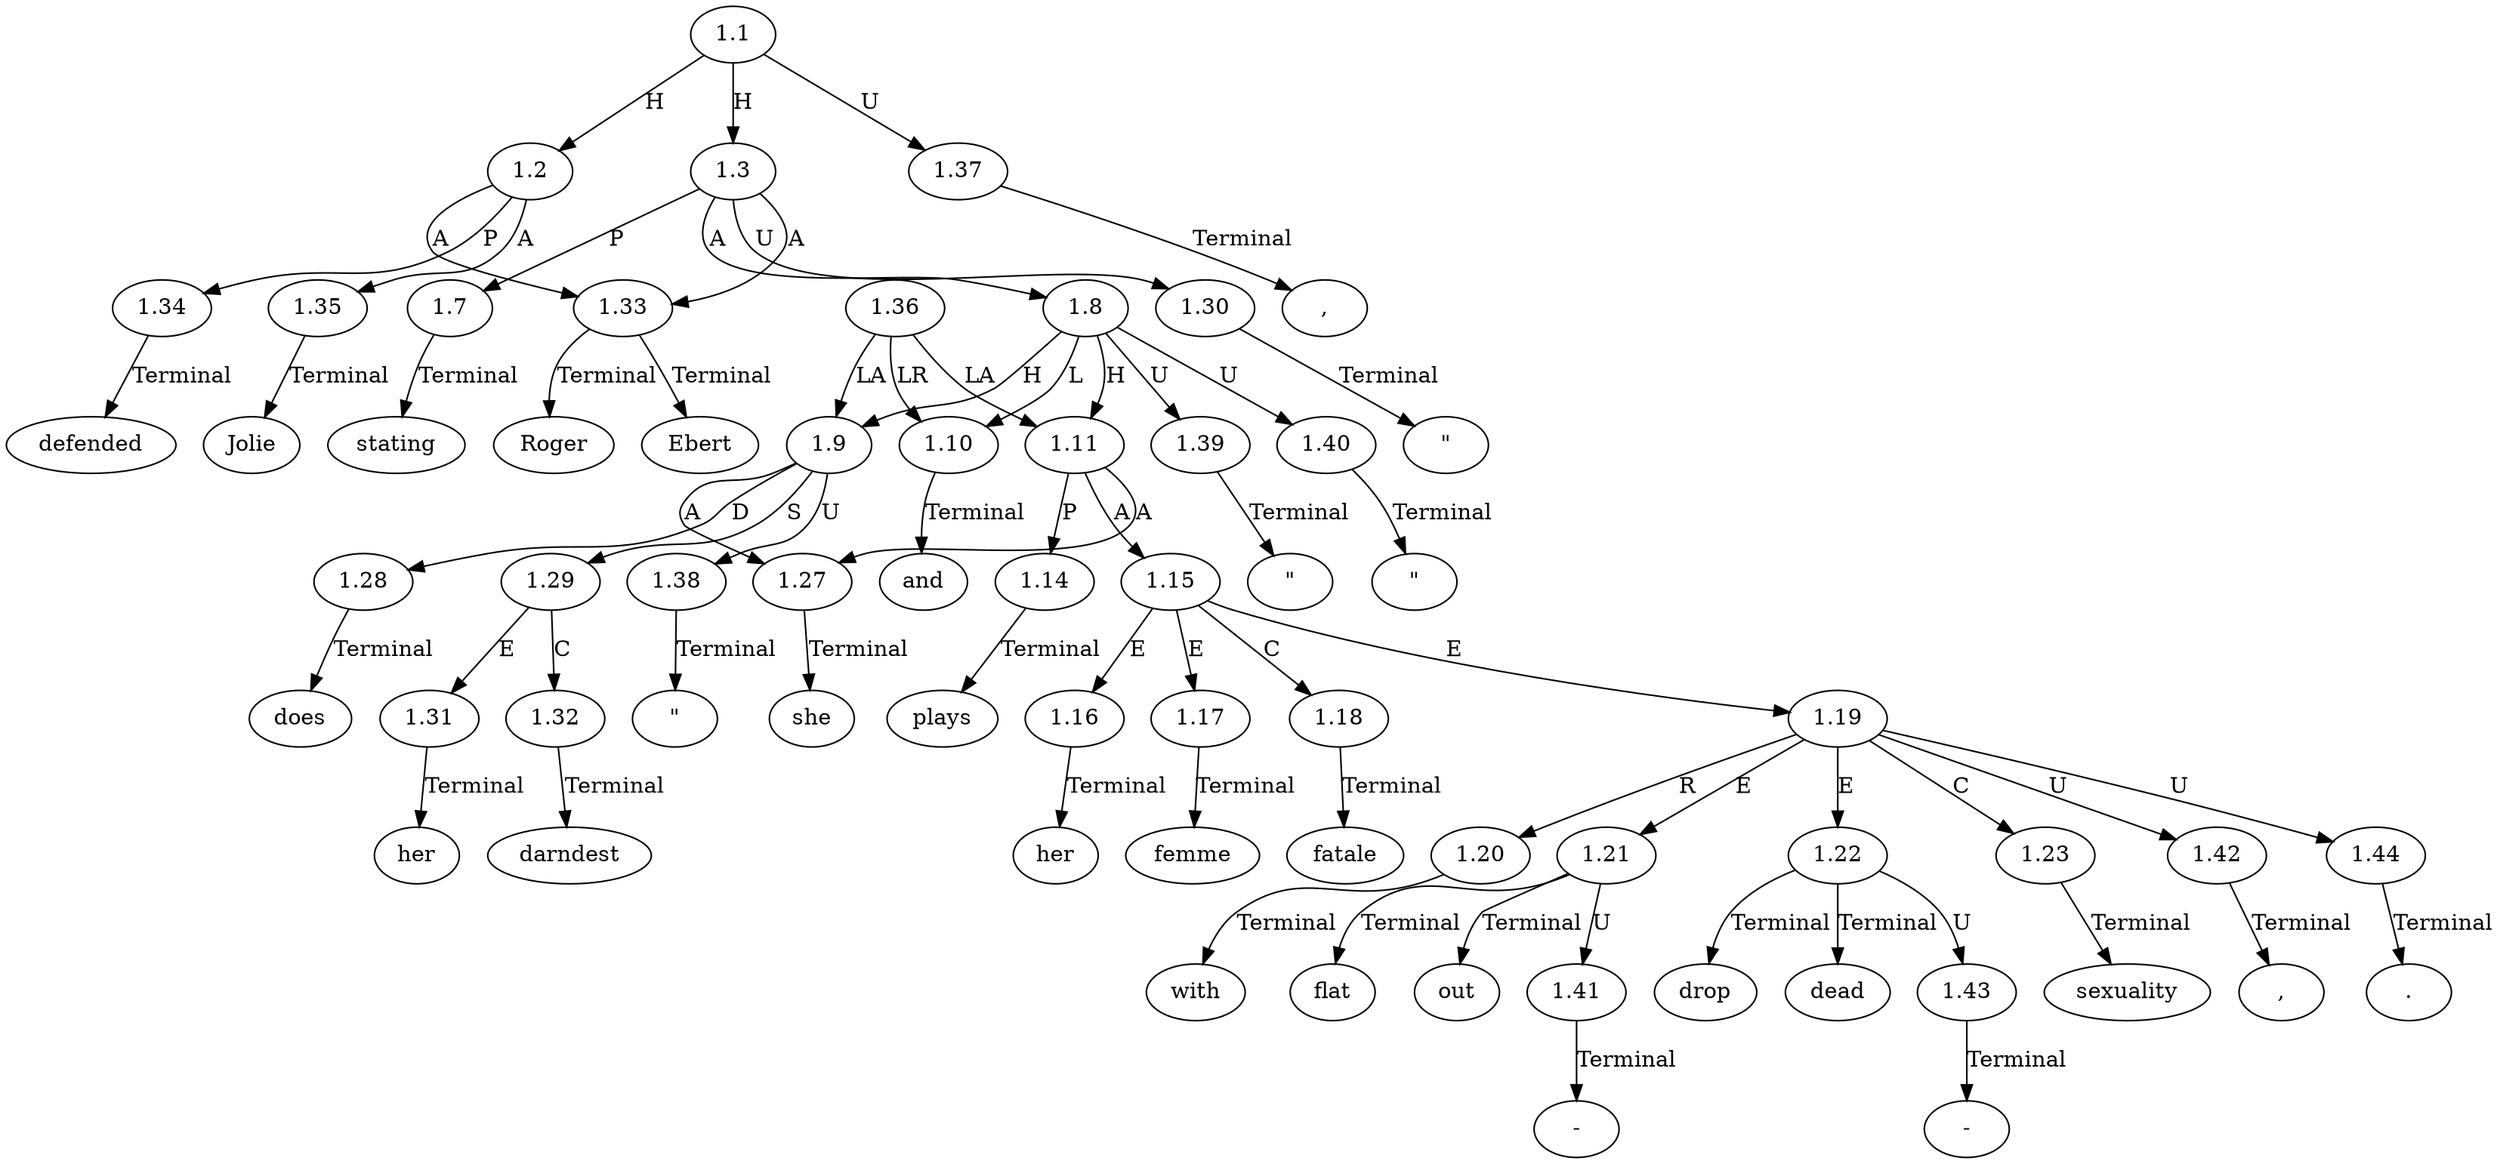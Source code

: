 // Graph
digraph {
	0.1 [label="\"" ordering=out]
	0.10 [label=does ordering=out]
	0.11 [label=her ordering=out]
	0.12 [label=darndest ordering=out]
	0.13 [label="\"" ordering=out]
	0.14 [label=and ordering=out]
	0.15 [label="\"" ordering=out]
	0.16 [label=plays ordering=out]
	0.17 [label=her ordering=out]
	0.18 [label=femme ordering=out]
	0.19 [label=fatale ordering=out]
	0.2 [label=Roger ordering=out]
	0.20 [label=with ordering=out]
	0.21 [label=flat ordering=out]
	0.22 [label="-" ordering=out]
	0.23 [label=out ordering=out]
	0.24 [label="," ordering=out]
	0.25 [label=drop ordering=out]
	0.26 [label="-" ordering=out]
	0.27 [label=dead ordering=out]
	0.28 [label=sexuality ordering=out]
	0.29 [label="." ordering=out]
	0.3 [label=Ebert ordering=out]
	0.4 [label=defended ordering=out]
	0.5 [label=Jolie ordering=out]
	0.6 [label="," ordering=out]
	0.7 [label=stating ordering=out]
	0.8 [label=she ordering=out]
	0.9 [label="\"" ordering=out]
	1.1 [label=1.1 ordering=out]
	1.2 [label=1.2 ordering=out]
	1.3 [label=1.3 ordering=out]
	1.7 [label=1.7 ordering=out]
	1.8 [label=1.8 ordering=out]
	1.9 [label=1.9 ordering=out]
	1.10 [label=1.10 ordering=out]
	1.11 [label=1.11 ordering=out]
	1.14 [label=1.14 ordering=out]
	1.15 [label=1.15 ordering=out]
	1.16 [label=1.16 ordering=out]
	1.17 [label=1.17 ordering=out]
	1.18 [label=1.18 ordering=out]
	1.19 [label=1.19 ordering=out]
	1.20 [label=1.20 ordering=out]
	1.21 [label=1.21 ordering=out]
	1.22 [label=1.22 ordering=out]
	1.23 [label=1.23 ordering=out]
	1.27 [label=1.27 ordering=out]
	1.28 [label=1.28 ordering=out]
	1.29 [label=1.29 ordering=out]
	1.30 [label=1.30 ordering=out]
	1.31 [label=1.31 ordering=out]
	1.32 [label=1.32 ordering=out]
	1.33 [label=1.33 ordering=out]
	1.34 [label=1.34 ordering=out]
	1.35 [label=1.35 ordering=out]
	1.36 [label=1.36 ordering=out]
	1.37 [label=1.37 ordering=out]
	1.38 [label=1.38 ordering=out]
	1.39 [label=1.39 ordering=out]
	1.40 [label=1.40 ordering=out]
	1.41 [label=1.41 ordering=out]
	1.42 [label=1.42 ordering=out]
	1.43 [label=1.43 ordering=out]
	1.44 [label=1.44 ordering=out]
	1.1 -> 1.2 [label=H ordering=out]
	1.1 -> 1.3 [label=H ordering=out]
	1.1 -> 1.37 [label=U ordering=out]
	1.2 -> 1.33 [label=A ordering=out]
	1.2 -> 1.34 [label=P ordering=out]
	1.2 -> 1.35 [label=A ordering=out]
	1.3 -> 1.7 [label=P ordering=out]
	1.3 -> 1.8 [label=A ordering=out]
	1.3 -> 1.30 [label=U ordering=out]
	1.3 -> 1.33 [label=A ordering=out]
	1.7 -> 0.7 [label=Terminal ordering=out]
	1.8 -> 1.9 [label=H ordering=out]
	1.8 -> 1.10 [label=L ordering=out]
	1.8 -> 1.11 [label=H ordering=out]
	1.8 -> 1.39 [label=U ordering=out]
	1.8 -> 1.40 [label=U ordering=out]
	1.9 -> 1.27 [label=A ordering=out]
	1.9 -> 1.28 [label=D ordering=out]
	1.9 -> 1.29 [label=S ordering=out]
	1.9 -> 1.38 [label=U ordering=out]
	1.10 -> 0.14 [label=Terminal ordering=out]
	1.11 -> 1.14 [label=P ordering=out]
	1.11 -> 1.15 [label=A ordering=out]
	1.11 -> 1.27 [label=A ordering=out]
	1.14 -> 0.16 [label=Terminal ordering=out]
	1.15 -> 1.16 [label=E ordering=out]
	1.15 -> 1.17 [label=E ordering=out]
	1.15 -> 1.18 [label=C ordering=out]
	1.15 -> 1.19 [label=E ordering=out]
	1.16 -> 0.17 [label=Terminal ordering=out]
	1.17 -> 0.18 [label=Terminal ordering=out]
	1.18 -> 0.19 [label=Terminal ordering=out]
	1.19 -> 1.20 [label=R ordering=out]
	1.19 -> 1.21 [label=E ordering=out]
	1.19 -> 1.22 [label=E ordering=out]
	1.19 -> 1.23 [label=C ordering=out]
	1.19 -> 1.42 [label=U ordering=out]
	1.19 -> 1.44 [label=U ordering=out]
	1.20 -> 0.20 [label=Terminal ordering=out]
	1.21 -> 0.21 [label=Terminal ordering=out]
	1.21 -> 0.23 [label=Terminal ordering=out]
	1.21 -> 1.41 [label=U ordering=out]
	1.22 -> 0.25 [label=Terminal ordering=out]
	1.22 -> 0.27 [label=Terminal ordering=out]
	1.22 -> 1.43 [label=U ordering=out]
	1.23 -> 0.28 [label=Terminal ordering=out]
	1.27 -> 0.8 [label=Terminal ordering=out]
	1.28 -> 0.10 [label=Terminal ordering=out]
	1.29 -> 1.31 [label=E ordering=out]
	1.29 -> 1.32 [label=C ordering=out]
	1.30 -> 0.1 [label=Terminal ordering=out]
	1.31 -> 0.11 [label=Terminal ordering=out]
	1.32 -> 0.12 [label=Terminal ordering=out]
	1.33 -> 0.2 [label=Terminal ordering=out]
	1.33 -> 0.3 [label=Terminal ordering=out]
	1.34 -> 0.4 [label=Terminal ordering=out]
	1.35 -> 0.5 [label=Terminal ordering=out]
	1.36 -> 1.9 [label=LA ordering=out]
	1.36 -> 1.10 [label=LR ordering=out]
	1.36 -> 1.11 [label=LA ordering=out]
	1.37 -> 0.6 [label=Terminal ordering=out]
	1.38 -> 0.9 [label=Terminal ordering=out]
	1.39 -> 0.13 [label=Terminal ordering=out]
	1.40 -> 0.15 [label=Terminal ordering=out]
	1.41 -> 0.22 [label=Terminal ordering=out]
	1.42 -> 0.24 [label=Terminal ordering=out]
	1.43 -> 0.26 [label=Terminal ordering=out]
	1.44 -> 0.29 [label=Terminal ordering=out]
}
